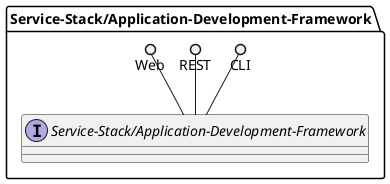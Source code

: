 @startuml

package "Service-Stack/Application-Development-Framework" {
    interface "Service-Stack/Application-Development-Framework" {

    }
    CLI ()-- "Service-Stack/Application-Development-Framework"
    REST ()-- "Service-Stack/Application-Development-Framework"
    Web ()-- "Service-Stack/Application-Development-Framework"

}


@enduml
